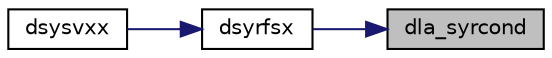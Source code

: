 digraph "dla_syrcond"
{
 // LATEX_PDF_SIZE
  edge [fontname="Helvetica",fontsize="10",labelfontname="Helvetica",labelfontsize="10"];
  node [fontname="Helvetica",fontsize="10",shape=record];
  rankdir="RL";
  Node1 [label="dla_syrcond",height=0.2,width=0.4,color="black", fillcolor="grey75", style="filled", fontcolor="black",tooltip="DLA_SYRCOND estimates the Skeel condition number for a symmetric indefinite matrix."];
  Node1 -> Node2 [dir="back",color="midnightblue",fontsize="10",style="solid",fontname="Helvetica"];
  Node2 [label="dsyrfsx",height=0.2,width=0.4,color="black", fillcolor="white", style="filled",URL="$dsyrfsx_8f.html#a84668c103a35ee6233d8270a17b1ee52",tooltip="DSYRFSX"];
  Node2 -> Node3 [dir="back",color="midnightblue",fontsize="10",style="solid",fontname="Helvetica"];
  Node3 [label="dsysvxx",height=0.2,width=0.4,color="black", fillcolor="white", style="filled",URL="$dsysvxx_8f.html#a1891fac0c928034e0c0396aa3d30f8f3",tooltip="DSYSVXX"];
}
